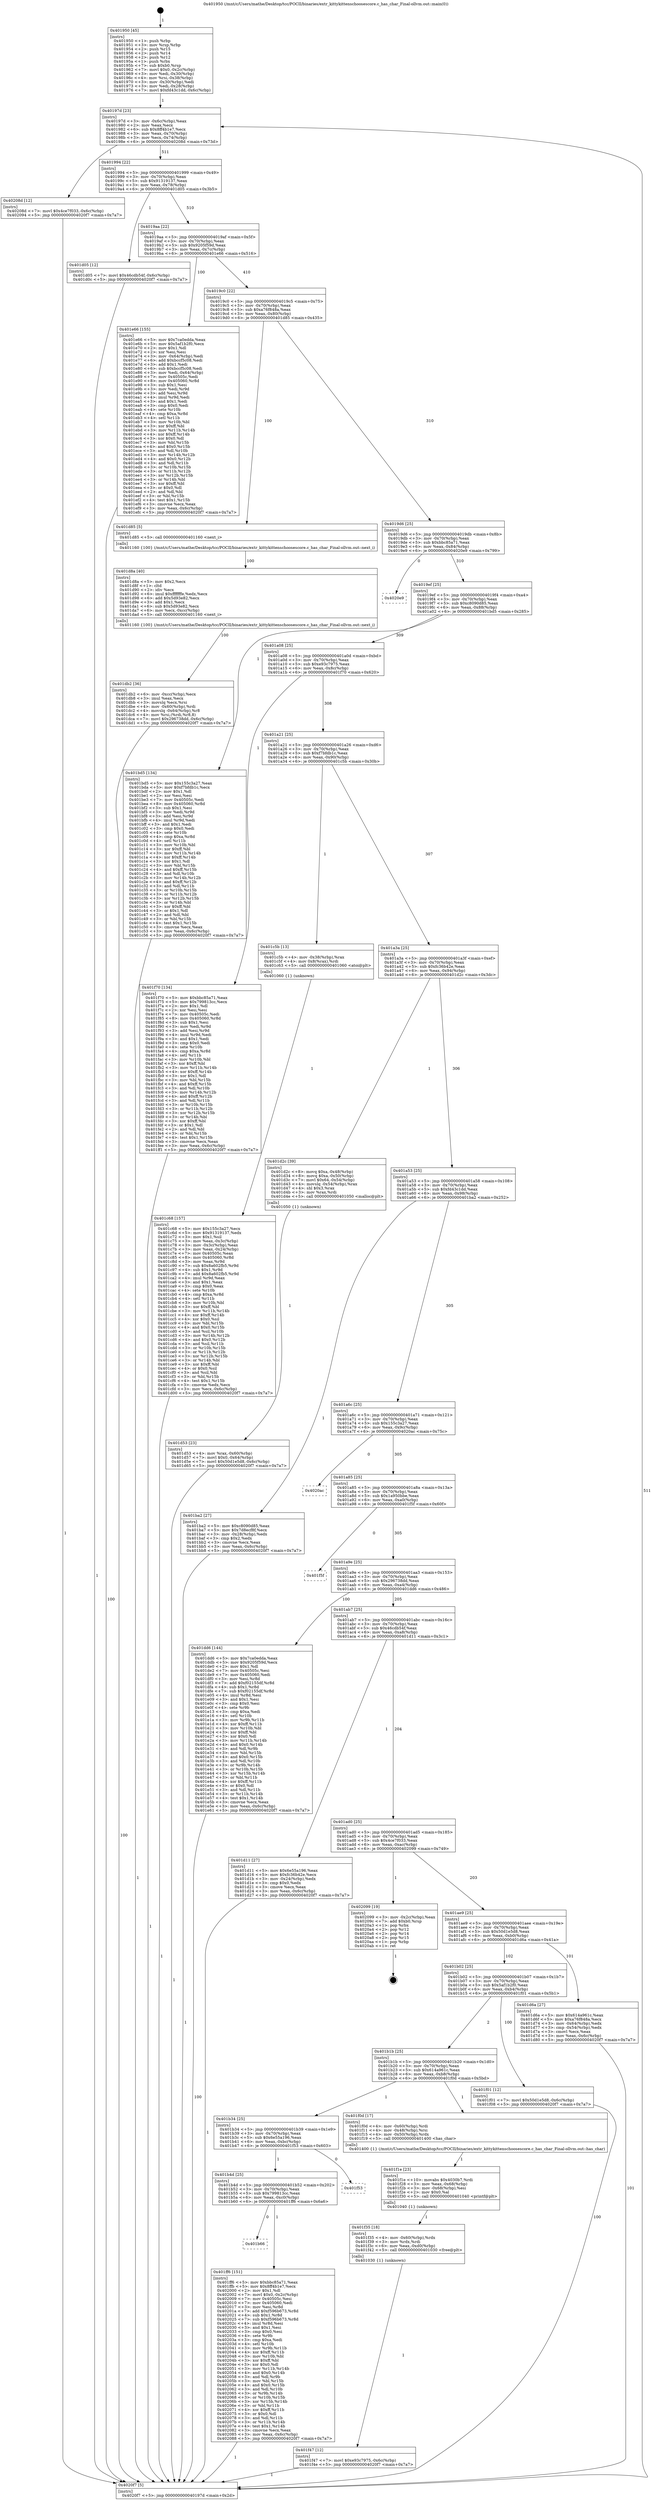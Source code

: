 digraph "0x401950" {
  label = "0x401950 (/mnt/c/Users/mathe/Desktop/tcc/POCII/binaries/extr_kittykittenschoosescore.c_has_char_Final-ollvm.out::main(0))"
  labelloc = "t"
  node[shape=record]

  Entry [label="",width=0.3,height=0.3,shape=circle,fillcolor=black,style=filled]
  "0x40197d" [label="{
     0x40197d [23]\l
     | [instrs]\l
     &nbsp;&nbsp;0x40197d \<+3\>: mov -0x6c(%rbp),%eax\l
     &nbsp;&nbsp;0x401980 \<+2\>: mov %eax,%ecx\l
     &nbsp;&nbsp;0x401982 \<+6\>: sub $0x8ff4b1e7,%ecx\l
     &nbsp;&nbsp;0x401988 \<+3\>: mov %eax,-0x70(%rbp)\l
     &nbsp;&nbsp;0x40198b \<+3\>: mov %ecx,-0x74(%rbp)\l
     &nbsp;&nbsp;0x40198e \<+6\>: je 000000000040208d \<main+0x73d\>\l
  }"]
  "0x40208d" [label="{
     0x40208d [12]\l
     | [instrs]\l
     &nbsp;&nbsp;0x40208d \<+7\>: movl $0x4ce7f033,-0x6c(%rbp)\l
     &nbsp;&nbsp;0x402094 \<+5\>: jmp 00000000004020f7 \<main+0x7a7\>\l
  }"]
  "0x401994" [label="{
     0x401994 [22]\l
     | [instrs]\l
     &nbsp;&nbsp;0x401994 \<+5\>: jmp 0000000000401999 \<main+0x49\>\l
     &nbsp;&nbsp;0x401999 \<+3\>: mov -0x70(%rbp),%eax\l
     &nbsp;&nbsp;0x40199c \<+5\>: sub $0x91319137,%eax\l
     &nbsp;&nbsp;0x4019a1 \<+3\>: mov %eax,-0x78(%rbp)\l
     &nbsp;&nbsp;0x4019a4 \<+6\>: je 0000000000401d05 \<main+0x3b5\>\l
  }"]
  Exit [label="",width=0.3,height=0.3,shape=circle,fillcolor=black,style=filled,peripheries=2]
  "0x401d05" [label="{
     0x401d05 [12]\l
     | [instrs]\l
     &nbsp;&nbsp;0x401d05 \<+7\>: movl $0x46cdb54f,-0x6c(%rbp)\l
     &nbsp;&nbsp;0x401d0c \<+5\>: jmp 00000000004020f7 \<main+0x7a7\>\l
  }"]
  "0x4019aa" [label="{
     0x4019aa [22]\l
     | [instrs]\l
     &nbsp;&nbsp;0x4019aa \<+5\>: jmp 00000000004019af \<main+0x5f\>\l
     &nbsp;&nbsp;0x4019af \<+3\>: mov -0x70(%rbp),%eax\l
     &nbsp;&nbsp;0x4019b2 \<+5\>: sub $0x9205f59d,%eax\l
     &nbsp;&nbsp;0x4019b7 \<+3\>: mov %eax,-0x7c(%rbp)\l
     &nbsp;&nbsp;0x4019ba \<+6\>: je 0000000000401e66 \<main+0x516\>\l
  }"]
  "0x401b66" [label="{
     0x401b66\l
  }", style=dashed]
  "0x401e66" [label="{
     0x401e66 [155]\l
     | [instrs]\l
     &nbsp;&nbsp;0x401e66 \<+5\>: mov $0x7ca0edda,%eax\l
     &nbsp;&nbsp;0x401e6b \<+5\>: mov $0x5af1b2f0,%ecx\l
     &nbsp;&nbsp;0x401e70 \<+2\>: mov $0x1,%dl\l
     &nbsp;&nbsp;0x401e72 \<+2\>: xor %esi,%esi\l
     &nbsp;&nbsp;0x401e74 \<+3\>: mov -0x64(%rbp),%edi\l
     &nbsp;&nbsp;0x401e77 \<+6\>: add $0xbccf5c08,%edi\l
     &nbsp;&nbsp;0x401e7d \<+3\>: add $0x1,%edi\l
     &nbsp;&nbsp;0x401e80 \<+6\>: sub $0xbccf5c08,%edi\l
     &nbsp;&nbsp;0x401e86 \<+3\>: mov %edi,-0x64(%rbp)\l
     &nbsp;&nbsp;0x401e89 \<+7\>: mov 0x40505c,%edi\l
     &nbsp;&nbsp;0x401e90 \<+8\>: mov 0x405060,%r8d\l
     &nbsp;&nbsp;0x401e98 \<+3\>: sub $0x1,%esi\l
     &nbsp;&nbsp;0x401e9b \<+3\>: mov %edi,%r9d\l
     &nbsp;&nbsp;0x401e9e \<+3\>: add %esi,%r9d\l
     &nbsp;&nbsp;0x401ea1 \<+4\>: imul %r9d,%edi\l
     &nbsp;&nbsp;0x401ea5 \<+3\>: and $0x1,%edi\l
     &nbsp;&nbsp;0x401ea8 \<+3\>: cmp $0x0,%edi\l
     &nbsp;&nbsp;0x401eab \<+4\>: sete %r10b\l
     &nbsp;&nbsp;0x401eaf \<+4\>: cmp $0xa,%r8d\l
     &nbsp;&nbsp;0x401eb3 \<+4\>: setl %r11b\l
     &nbsp;&nbsp;0x401eb7 \<+3\>: mov %r10b,%bl\l
     &nbsp;&nbsp;0x401eba \<+3\>: xor $0xff,%bl\l
     &nbsp;&nbsp;0x401ebd \<+3\>: mov %r11b,%r14b\l
     &nbsp;&nbsp;0x401ec0 \<+4\>: xor $0xff,%r14b\l
     &nbsp;&nbsp;0x401ec4 \<+3\>: xor $0x0,%dl\l
     &nbsp;&nbsp;0x401ec7 \<+3\>: mov %bl,%r15b\l
     &nbsp;&nbsp;0x401eca \<+4\>: and $0x0,%r15b\l
     &nbsp;&nbsp;0x401ece \<+3\>: and %dl,%r10b\l
     &nbsp;&nbsp;0x401ed1 \<+3\>: mov %r14b,%r12b\l
     &nbsp;&nbsp;0x401ed4 \<+4\>: and $0x0,%r12b\l
     &nbsp;&nbsp;0x401ed8 \<+3\>: and %dl,%r11b\l
     &nbsp;&nbsp;0x401edb \<+3\>: or %r10b,%r15b\l
     &nbsp;&nbsp;0x401ede \<+3\>: or %r11b,%r12b\l
     &nbsp;&nbsp;0x401ee1 \<+3\>: xor %r12b,%r15b\l
     &nbsp;&nbsp;0x401ee4 \<+3\>: or %r14b,%bl\l
     &nbsp;&nbsp;0x401ee7 \<+3\>: xor $0xff,%bl\l
     &nbsp;&nbsp;0x401eea \<+3\>: or $0x0,%dl\l
     &nbsp;&nbsp;0x401eed \<+2\>: and %dl,%bl\l
     &nbsp;&nbsp;0x401eef \<+3\>: or %bl,%r15b\l
     &nbsp;&nbsp;0x401ef2 \<+4\>: test $0x1,%r15b\l
     &nbsp;&nbsp;0x401ef6 \<+3\>: cmovne %ecx,%eax\l
     &nbsp;&nbsp;0x401ef9 \<+3\>: mov %eax,-0x6c(%rbp)\l
     &nbsp;&nbsp;0x401efc \<+5\>: jmp 00000000004020f7 \<main+0x7a7\>\l
  }"]
  "0x4019c0" [label="{
     0x4019c0 [22]\l
     | [instrs]\l
     &nbsp;&nbsp;0x4019c0 \<+5\>: jmp 00000000004019c5 \<main+0x75\>\l
     &nbsp;&nbsp;0x4019c5 \<+3\>: mov -0x70(%rbp),%eax\l
     &nbsp;&nbsp;0x4019c8 \<+5\>: sub $0xa76f848a,%eax\l
     &nbsp;&nbsp;0x4019cd \<+3\>: mov %eax,-0x80(%rbp)\l
     &nbsp;&nbsp;0x4019d0 \<+6\>: je 0000000000401d85 \<main+0x435\>\l
  }"]
  "0x401ff6" [label="{
     0x401ff6 [151]\l
     | [instrs]\l
     &nbsp;&nbsp;0x401ff6 \<+5\>: mov $0xbbc85a71,%eax\l
     &nbsp;&nbsp;0x401ffb \<+5\>: mov $0x8ff4b1e7,%ecx\l
     &nbsp;&nbsp;0x402000 \<+2\>: mov $0x1,%dl\l
     &nbsp;&nbsp;0x402002 \<+7\>: movl $0x0,-0x2c(%rbp)\l
     &nbsp;&nbsp;0x402009 \<+7\>: mov 0x40505c,%esi\l
     &nbsp;&nbsp;0x402010 \<+7\>: mov 0x405060,%edi\l
     &nbsp;&nbsp;0x402017 \<+3\>: mov %esi,%r8d\l
     &nbsp;&nbsp;0x40201a \<+7\>: add $0xf596b673,%r8d\l
     &nbsp;&nbsp;0x402021 \<+4\>: sub $0x1,%r8d\l
     &nbsp;&nbsp;0x402025 \<+7\>: sub $0xf596b673,%r8d\l
     &nbsp;&nbsp;0x40202c \<+4\>: imul %r8d,%esi\l
     &nbsp;&nbsp;0x402030 \<+3\>: and $0x1,%esi\l
     &nbsp;&nbsp;0x402033 \<+3\>: cmp $0x0,%esi\l
     &nbsp;&nbsp;0x402036 \<+4\>: sete %r9b\l
     &nbsp;&nbsp;0x40203a \<+3\>: cmp $0xa,%edi\l
     &nbsp;&nbsp;0x40203d \<+4\>: setl %r10b\l
     &nbsp;&nbsp;0x402041 \<+3\>: mov %r9b,%r11b\l
     &nbsp;&nbsp;0x402044 \<+4\>: xor $0xff,%r11b\l
     &nbsp;&nbsp;0x402048 \<+3\>: mov %r10b,%bl\l
     &nbsp;&nbsp;0x40204b \<+3\>: xor $0xff,%bl\l
     &nbsp;&nbsp;0x40204e \<+3\>: xor $0x0,%dl\l
     &nbsp;&nbsp;0x402051 \<+3\>: mov %r11b,%r14b\l
     &nbsp;&nbsp;0x402054 \<+4\>: and $0x0,%r14b\l
     &nbsp;&nbsp;0x402058 \<+3\>: and %dl,%r9b\l
     &nbsp;&nbsp;0x40205b \<+3\>: mov %bl,%r15b\l
     &nbsp;&nbsp;0x40205e \<+4\>: and $0x0,%r15b\l
     &nbsp;&nbsp;0x402062 \<+3\>: and %dl,%r10b\l
     &nbsp;&nbsp;0x402065 \<+3\>: or %r9b,%r14b\l
     &nbsp;&nbsp;0x402068 \<+3\>: or %r10b,%r15b\l
     &nbsp;&nbsp;0x40206b \<+3\>: xor %r15b,%r14b\l
     &nbsp;&nbsp;0x40206e \<+3\>: or %bl,%r11b\l
     &nbsp;&nbsp;0x402071 \<+4\>: xor $0xff,%r11b\l
     &nbsp;&nbsp;0x402075 \<+3\>: or $0x0,%dl\l
     &nbsp;&nbsp;0x402078 \<+3\>: and %dl,%r11b\l
     &nbsp;&nbsp;0x40207b \<+3\>: or %r11b,%r14b\l
     &nbsp;&nbsp;0x40207e \<+4\>: test $0x1,%r14b\l
     &nbsp;&nbsp;0x402082 \<+3\>: cmovne %ecx,%eax\l
     &nbsp;&nbsp;0x402085 \<+3\>: mov %eax,-0x6c(%rbp)\l
     &nbsp;&nbsp;0x402088 \<+5\>: jmp 00000000004020f7 \<main+0x7a7\>\l
  }"]
  "0x401d85" [label="{
     0x401d85 [5]\l
     | [instrs]\l
     &nbsp;&nbsp;0x401d85 \<+5\>: call 0000000000401160 \<next_i\>\l
     | [calls]\l
     &nbsp;&nbsp;0x401160 \{100\} (/mnt/c/Users/mathe/Desktop/tcc/POCII/binaries/extr_kittykittenschoosescore.c_has_char_Final-ollvm.out::next_i)\l
  }"]
  "0x4019d6" [label="{
     0x4019d6 [25]\l
     | [instrs]\l
     &nbsp;&nbsp;0x4019d6 \<+5\>: jmp 00000000004019db \<main+0x8b\>\l
     &nbsp;&nbsp;0x4019db \<+3\>: mov -0x70(%rbp),%eax\l
     &nbsp;&nbsp;0x4019de \<+5\>: sub $0xbbc85a71,%eax\l
     &nbsp;&nbsp;0x4019e3 \<+6\>: mov %eax,-0x84(%rbp)\l
     &nbsp;&nbsp;0x4019e9 \<+6\>: je 00000000004020e9 \<main+0x799\>\l
  }"]
  "0x401b4d" [label="{
     0x401b4d [25]\l
     | [instrs]\l
     &nbsp;&nbsp;0x401b4d \<+5\>: jmp 0000000000401b52 \<main+0x202\>\l
     &nbsp;&nbsp;0x401b52 \<+3\>: mov -0x70(%rbp),%eax\l
     &nbsp;&nbsp;0x401b55 \<+5\>: sub $0x799813cc,%eax\l
     &nbsp;&nbsp;0x401b5a \<+6\>: mov %eax,-0xc0(%rbp)\l
     &nbsp;&nbsp;0x401b60 \<+6\>: je 0000000000401ff6 \<main+0x6a6\>\l
  }"]
  "0x4020e9" [label="{
     0x4020e9\l
  }", style=dashed]
  "0x4019ef" [label="{
     0x4019ef [25]\l
     | [instrs]\l
     &nbsp;&nbsp;0x4019ef \<+5\>: jmp 00000000004019f4 \<main+0xa4\>\l
     &nbsp;&nbsp;0x4019f4 \<+3\>: mov -0x70(%rbp),%eax\l
     &nbsp;&nbsp;0x4019f7 \<+5\>: sub $0xc8090d85,%eax\l
     &nbsp;&nbsp;0x4019fc \<+6\>: mov %eax,-0x88(%rbp)\l
     &nbsp;&nbsp;0x401a02 \<+6\>: je 0000000000401bd5 \<main+0x285\>\l
  }"]
  "0x401f53" [label="{
     0x401f53\l
  }", style=dashed]
  "0x401bd5" [label="{
     0x401bd5 [134]\l
     | [instrs]\l
     &nbsp;&nbsp;0x401bd5 \<+5\>: mov $0x155c3a27,%eax\l
     &nbsp;&nbsp;0x401bda \<+5\>: mov $0xf7bfdb1c,%ecx\l
     &nbsp;&nbsp;0x401bdf \<+2\>: mov $0x1,%dl\l
     &nbsp;&nbsp;0x401be1 \<+2\>: xor %esi,%esi\l
     &nbsp;&nbsp;0x401be3 \<+7\>: mov 0x40505c,%edi\l
     &nbsp;&nbsp;0x401bea \<+8\>: mov 0x405060,%r8d\l
     &nbsp;&nbsp;0x401bf2 \<+3\>: sub $0x1,%esi\l
     &nbsp;&nbsp;0x401bf5 \<+3\>: mov %edi,%r9d\l
     &nbsp;&nbsp;0x401bf8 \<+3\>: add %esi,%r9d\l
     &nbsp;&nbsp;0x401bfb \<+4\>: imul %r9d,%edi\l
     &nbsp;&nbsp;0x401bff \<+3\>: and $0x1,%edi\l
     &nbsp;&nbsp;0x401c02 \<+3\>: cmp $0x0,%edi\l
     &nbsp;&nbsp;0x401c05 \<+4\>: sete %r10b\l
     &nbsp;&nbsp;0x401c09 \<+4\>: cmp $0xa,%r8d\l
     &nbsp;&nbsp;0x401c0d \<+4\>: setl %r11b\l
     &nbsp;&nbsp;0x401c11 \<+3\>: mov %r10b,%bl\l
     &nbsp;&nbsp;0x401c14 \<+3\>: xor $0xff,%bl\l
     &nbsp;&nbsp;0x401c17 \<+3\>: mov %r11b,%r14b\l
     &nbsp;&nbsp;0x401c1a \<+4\>: xor $0xff,%r14b\l
     &nbsp;&nbsp;0x401c1e \<+3\>: xor $0x1,%dl\l
     &nbsp;&nbsp;0x401c21 \<+3\>: mov %bl,%r15b\l
     &nbsp;&nbsp;0x401c24 \<+4\>: and $0xff,%r15b\l
     &nbsp;&nbsp;0x401c28 \<+3\>: and %dl,%r10b\l
     &nbsp;&nbsp;0x401c2b \<+3\>: mov %r14b,%r12b\l
     &nbsp;&nbsp;0x401c2e \<+4\>: and $0xff,%r12b\l
     &nbsp;&nbsp;0x401c32 \<+3\>: and %dl,%r11b\l
     &nbsp;&nbsp;0x401c35 \<+3\>: or %r10b,%r15b\l
     &nbsp;&nbsp;0x401c38 \<+3\>: or %r11b,%r12b\l
     &nbsp;&nbsp;0x401c3b \<+3\>: xor %r12b,%r15b\l
     &nbsp;&nbsp;0x401c3e \<+3\>: or %r14b,%bl\l
     &nbsp;&nbsp;0x401c41 \<+3\>: xor $0xff,%bl\l
     &nbsp;&nbsp;0x401c44 \<+3\>: or $0x1,%dl\l
     &nbsp;&nbsp;0x401c47 \<+2\>: and %dl,%bl\l
     &nbsp;&nbsp;0x401c49 \<+3\>: or %bl,%r15b\l
     &nbsp;&nbsp;0x401c4c \<+4\>: test $0x1,%r15b\l
     &nbsp;&nbsp;0x401c50 \<+3\>: cmovne %ecx,%eax\l
     &nbsp;&nbsp;0x401c53 \<+3\>: mov %eax,-0x6c(%rbp)\l
     &nbsp;&nbsp;0x401c56 \<+5\>: jmp 00000000004020f7 \<main+0x7a7\>\l
  }"]
  "0x401a08" [label="{
     0x401a08 [25]\l
     | [instrs]\l
     &nbsp;&nbsp;0x401a08 \<+5\>: jmp 0000000000401a0d \<main+0xbd\>\l
     &nbsp;&nbsp;0x401a0d \<+3\>: mov -0x70(%rbp),%eax\l
     &nbsp;&nbsp;0x401a10 \<+5\>: sub $0xe93c7975,%eax\l
     &nbsp;&nbsp;0x401a15 \<+6\>: mov %eax,-0x8c(%rbp)\l
     &nbsp;&nbsp;0x401a1b \<+6\>: je 0000000000401f70 \<main+0x620\>\l
  }"]
  "0x401f47" [label="{
     0x401f47 [12]\l
     | [instrs]\l
     &nbsp;&nbsp;0x401f47 \<+7\>: movl $0xe93c7975,-0x6c(%rbp)\l
     &nbsp;&nbsp;0x401f4e \<+5\>: jmp 00000000004020f7 \<main+0x7a7\>\l
  }"]
  "0x401f70" [label="{
     0x401f70 [134]\l
     | [instrs]\l
     &nbsp;&nbsp;0x401f70 \<+5\>: mov $0xbbc85a71,%eax\l
     &nbsp;&nbsp;0x401f75 \<+5\>: mov $0x799813cc,%ecx\l
     &nbsp;&nbsp;0x401f7a \<+2\>: mov $0x1,%dl\l
     &nbsp;&nbsp;0x401f7c \<+2\>: xor %esi,%esi\l
     &nbsp;&nbsp;0x401f7e \<+7\>: mov 0x40505c,%edi\l
     &nbsp;&nbsp;0x401f85 \<+8\>: mov 0x405060,%r8d\l
     &nbsp;&nbsp;0x401f8d \<+3\>: sub $0x1,%esi\l
     &nbsp;&nbsp;0x401f90 \<+3\>: mov %edi,%r9d\l
     &nbsp;&nbsp;0x401f93 \<+3\>: add %esi,%r9d\l
     &nbsp;&nbsp;0x401f96 \<+4\>: imul %r9d,%edi\l
     &nbsp;&nbsp;0x401f9a \<+3\>: and $0x1,%edi\l
     &nbsp;&nbsp;0x401f9d \<+3\>: cmp $0x0,%edi\l
     &nbsp;&nbsp;0x401fa0 \<+4\>: sete %r10b\l
     &nbsp;&nbsp;0x401fa4 \<+4\>: cmp $0xa,%r8d\l
     &nbsp;&nbsp;0x401fa8 \<+4\>: setl %r11b\l
     &nbsp;&nbsp;0x401fac \<+3\>: mov %r10b,%bl\l
     &nbsp;&nbsp;0x401faf \<+3\>: xor $0xff,%bl\l
     &nbsp;&nbsp;0x401fb2 \<+3\>: mov %r11b,%r14b\l
     &nbsp;&nbsp;0x401fb5 \<+4\>: xor $0xff,%r14b\l
     &nbsp;&nbsp;0x401fb9 \<+3\>: xor $0x1,%dl\l
     &nbsp;&nbsp;0x401fbc \<+3\>: mov %bl,%r15b\l
     &nbsp;&nbsp;0x401fbf \<+4\>: and $0xff,%r15b\l
     &nbsp;&nbsp;0x401fc3 \<+3\>: and %dl,%r10b\l
     &nbsp;&nbsp;0x401fc6 \<+3\>: mov %r14b,%r12b\l
     &nbsp;&nbsp;0x401fc9 \<+4\>: and $0xff,%r12b\l
     &nbsp;&nbsp;0x401fcd \<+3\>: and %dl,%r11b\l
     &nbsp;&nbsp;0x401fd0 \<+3\>: or %r10b,%r15b\l
     &nbsp;&nbsp;0x401fd3 \<+3\>: or %r11b,%r12b\l
     &nbsp;&nbsp;0x401fd6 \<+3\>: xor %r12b,%r15b\l
     &nbsp;&nbsp;0x401fd9 \<+3\>: or %r14b,%bl\l
     &nbsp;&nbsp;0x401fdc \<+3\>: xor $0xff,%bl\l
     &nbsp;&nbsp;0x401fdf \<+3\>: or $0x1,%dl\l
     &nbsp;&nbsp;0x401fe2 \<+2\>: and %dl,%bl\l
     &nbsp;&nbsp;0x401fe4 \<+3\>: or %bl,%r15b\l
     &nbsp;&nbsp;0x401fe7 \<+4\>: test $0x1,%r15b\l
     &nbsp;&nbsp;0x401feb \<+3\>: cmovne %ecx,%eax\l
     &nbsp;&nbsp;0x401fee \<+3\>: mov %eax,-0x6c(%rbp)\l
     &nbsp;&nbsp;0x401ff1 \<+5\>: jmp 00000000004020f7 \<main+0x7a7\>\l
  }"]
  "0x401a21" [label="{
     0x401a21 [25]\l
     | [instrs]\l
     &nbsp;&nbsp;0x401a21 \<+5\>: jmp 0000000000401a26 \<main+0xd6\>\l
     &nbsp;&nbsp;0x401a26 \<+3\>: mov -0x70(%rbp),%eax\l
     &nbsp;&nbsp;0x401a29 \<+5\>: sub $0xf7bfdb1c,%eax\l
     &nbsp;&nbsp;0x401a2e \<+6\>: mov %eax,-0x90(%rbp)\l
     &nbsp;&nbsp;0x401a34 \<+6\>: je 0000000000401c5b \<main+0x30b\>\l
  }"]
  "0x401f35" [label="{
     0x401f35 [18]\l
     | [instrs]\l
     &nbsp;&nbsp;0x401f35 \<+4\>: mov -0x60(%rbp),%rdx\l
     &nbsp;&nbsp;0x401f39 \<+3\>: mov %rdx,%rdi\l
     &nbsp;&nbsp;0x401f3c \<+6\>: mov %eax,-0xd0(%rbp)\l
     &nbsp;&nbsp;0x401f42 \<+5\>: call 0000000000401030 \<free@plt\>\l
     | [calls]\l
     &nbsp;&nbsp;0x401030 \{1\} (unknown)\l
  }"]
  "0x401c5b" [label="{
     0x401c5b [13]\l
     | [instrs]\l
     &nbsp;&nbsp;0x401c5b \<+4\>: mov -0x38(%rbp),%rax\l
     &nbsp;&nbsp;0x401c5f \<+4\>: mov 0x8(%rax),%rdi\l
     &nbsp;&nbsp;0x401c63 \<+5\>: call 0000000000401060 \<atoi@plt\>\l
     | [calls]\l
     &nbsp;&nbsp;0x401060 \{1\} (unknown)\l
  }"]
  "0x401a3a" [label="{
     0x401a3a [25]\l
     | [instrs]\l
     &nbsp;&nbsp;0x401a3a \<+5\>: jmp 0000000000401a3f \<main+0xef\>\l
     &nbsp;&nbsp;0x401a3f \<+3\>: mov -0x70(%rbp),%eax\l
     &nbsp;&nbsp;0x401a42 \<+5\>: sub $0xfc36b42e,%eax\l
     &nbsp;&nbsp;0x401a47 \<+6\>: mov %eax,-0x94(%rbp)\l
     &nbsp;&nbsp;0x401a4d \<+6\>: je 0000000000401d2c \<main+0x3dc\>\l
  }"]
  "0x401f1e" [label="{
     0x401f1e [23]\l
     | [instrs]\l
     &nbsp;&nbsp;0x401f1e \<+10\>: movabs $0x4030b7,%rdi\l
     &nbsp;&nbsp;0x401f28 \<+3\>: mov %eax,-0x68(%rbp)\l
     &nbsp;&nbsp;0x401f2b \<+3\>: mov -0x68(%rbp),%esi\l
     &nbsp;&nbsp;0x401f2e \<+2\>: mov $0x0,%al\l
     &nbsp;&nbsp;0x401f30 \<+5\>: call 0000000000401040 \<printf@plt\>\l
     | [calls]\l
     &nbsp;&nbsp;0x401040 \{1\} (unknown)\l
  }"]
  "0x401d2c" [label="{
     0x401d2c [39]\l
     | [instrs]\l
     &nbsp;&nbsp;0x401d2c \<+8\>: movq $0xa,-0x48(%rbp)\l
     &nbsp;&nbsp;0x401d34 \<+8\>: movq $0xa,-0x50(%rbp)\l
     &nbsp;&nbsp;0x401d3c \<+7\>: movl $0x64,-0x54(%rbp)\l
     &nbsp;&nbsp;0x401d43 \<+4\>: movslq -0x54(%rbp),%rax\l
     &nbsp;&nbsp;0x401d47 \<+4\>: shl $0x3,%rax\l
     &nbsp;&nbsp;0x401d4b \<+3\>: mov %rax,%rdi\l
     &nbsp;&nbsp;0x401d4e \<+5\>: call 0000000000401050 \<malloc@plt\>\l
     | [calls]\l
     &nbsp;&nbsp;0x401050 \{1\} (unknown)\l
  }"]
  "0x401a53" [label="{
     0x401a53 [25]\l
     | [instrs]\l
     &nbsp;&nbsp;0x401a53 \<+5\>: jmp 0000000000401a58 \<main+0x108\>\l
     &nbsp;&nbsp;0x401a58 \<+3\>: mov -0x70(%rbp),%eax\l
     &nbsp;&nbsp;0x401a5b \<+5\>: sub $0xfd43c1dd,%eax\l
     &nbsp;&nbsp;0x401a60 \<+6\>: mov %eax,-0x98(%rbp)\l
     &nbsp;&nbsp;0x401a66 \<+6\>: je 0000000000401ba2 \<main+0x252\>\l
  }"]
  "0x401b34" [label="{
     0x401b34 [25]\l
     | [instrs]\l
     &nbsp;&nbsp;0x401b34 \<+5\>: jmp 0000000000401b39 \<main+0x1e9\>\l
     &nbsp;&nbsp;0x401b39 \<+3\>: mov -0x70(%rbp),%eax\l
     &nbsp;&nbsp;0x401b3c \<+5\>: sub $0x6e55a196,%eax\l
     &nbsp;&nbsp;0x401b41 \<+6\>: mov %eax,-0xbc(%rbp)\l
     &nbsp;&nbsp;0x401b47 \<+6\>: je 0000000000401f53 \<main+0x603\>\l
  }"]
  "0x401ba2" [label="{
     0x401ba2 [27]\l
     | [instrs]\l
     &nbsp;&nbsp;0x401ba2 \<+5\>: mov $0xc8090d85,%eax\l
     &nbsp;&nbsp;0x401ba7 \<+5\>: mov $0x7d8ecf8f,%ecx\l
     &nbsp;&nbsp;0x401bac \<+3\>: mov -0x28(%rbp),%edx\l
     &nbsp;&nbsp;0x401baf \<+3\>: cmp $0x2,%edx\l
     &nbsp;&nbsp;0x401bb2 \<+3\>: cmovne %ecx,%eax\l
     &nbsp;&nbsp;0x401bb5 \<+3\>: mov %eax,-0x6c(%rbp)\l
     &nbsp;&nbsp;0x401bb8 \<+5\>: jmp 00000000004020f7 \<main+0x7a7\>\l
  }"]
  "0x401a6c" [label="{
     0x401a6c [25]\l
     | [instrs]\l
     &nbsp;&nbsp;0x401a6c \<+5\>: jmp 0000000000401a71 \<main+0x121\>\l
     &nbsp;&nbsp;0x401a71 \<+3\>: mov -0x70(%rbp),%eax\l
     &nbsp;&nbsp;0x401a74 \<+5\>: sub $0x155c3a27,%eax\l
     &nbsp;&nbsp;0x401a79 \<+6\>: mov %eax,-0x9c(%rbp)\l
     &nbsp;&nbsp;0x401a7f \<+6\>: je 00000000004020ac \<main+0x75c\>\l
  }"]
  "0x4020f7" [label="{
     0x4020f7 [5]\l
     | [instrs]\l
     &nbsp;&nbsp;0x4020f7 \<+5\>: jmp 000000000040197d \<main+0x2d\>\l
  }"]
  "0x401950" [label="{
     0x401950 [45]\l
     | [instrs]\l
     &nbsp;&nbsp;0x401950 \<+1\>: push %rbp\l
     &nbsp;&nbsp;0x401951 \<+3\>: mov %rsp,%rbp\l
     &nbsp;&nbsp;0x401954 \<+2\>: push %r15\l
     &nbsp;&nbsp;0x401956 \<+2\>: push %r14\l
     &nbsp;&nbsp;0x401958 \<+2\>: push %r12\l
     &nbsp;&nbsp;0x40195a \<+1\>: push %rbx\l
     &nbsp;&nbsp;0x40195b \<+7\>: sub $0xb0,%rsp\l
     &nbsp;&nbsp;0x401962 \<+7\>: movl $0x0,-0x2c(%rbp)\l
     &nbsp;&nbsp;0x401969 \<+3\>: mov %edi,-0x30(%rbp)\l
     &nbsp;&nbsp;0x40196c \<+4\>: mov %rsi,-0x38(%rbp)\l
     &nbsp;&nbsp;0x401970 \<+3\>: mov -0x30(%rbp),%edi\l
     &nbsp;&nbsp;0x401973 \<+3\>: mov %edi,-0x28(%rbp)\l
     &nbsp;&nbsp;0x401976 \<+7\>: movl $0xfd43c1dd,-0x6c(%rbp)\l
  }"]
  "0x401c68" [label="{
     0x401c68 [157]\l
     | [instrs]\l
     &nbsp;&nbsp;0x401c68 \<+5\>: mov $0x155c3a27,%ecx\l
     &nbsp;&nbsp;0x401c6d \<+5\>: mov $0x91319137,%edx\l
     &nbsp;&nbsp;0x401c72 \<+3\>: mov $0x1,%sil\l
     &nbsp;&nbsp;0x401c75 \<+3\>: mov %eax,-0x3c(%rbp)\l
     &nbsp;&nbsp;0x401c78 \<+3\>: mov -0x3c(%rbp),%eax\l
     &nbsp;&nbsp;0x401c7b \<+3\>: mov %eax,-0x24(%rbp)\l
     &nbsp;&nbsp;0x401c7e \<+7\>: mov 0x40505c,%eax\l
     &nbsp;&nbsp;0x401c85 \<+8\>: mov 0x405060,%r8d\l
     &nbsp;&nbsp;0x401c8d \<+3\>: mov %eax,%r9d\l
     &nbsp;&nbsp;0x401c90 \<+7\>: sub $0x8a602fb5,%r9d\l
     &nbsp;&nbsp;0x401c97 \<+4\>: sub $0x1,%r9d\l
     &nbsp;&nbsp;0x401c9b \<+7\>: add $0x8a602fb5,%r9d\l
     &nbsp;&nbsp;0x401ca2 \<+4\>: imul %r9d,%eax\l
     &nbsp;&nbsp;0x401ca6 \<+3\>: and $0x1,%eax\l
     &nbsp;&nbsp;0x401ca9 \<+3\>: cmp $0x0,%eax\l
     &nbsp;&nbsp;0x401cac \<+4\>: sete %r10b\l
     &nbsp;&nbsp;0x401cb0 \<+4\>: cmp $0xa,%r8d\l
     &nbsp;&nbsp;0x401cb4 \<+4\>: setl %r11b\l
     &nbsp;&nbsp;0x401cb8 \<+3\>: mov %r10b,%bl\l
     &nbsp;&nbsp;0x401cbb \<+3\>: xor $0xff,%bl\l
     &nbsp;&nbsp;0x401cbe \<+3\>: mov %r11b,%r14b\l
     &nbsp;&nbsp;0x401cc1 \<+4\>: xor $0xff,%r14b\l
     &nbsp;&nbsp;0x401cc5 \<+4\>: xor $0x0,%sil\l
     &nbsp;&nbsp;0x401cc9 \<+3\>: mov %bl,%r15b\l
     &nbsp;&nbsp;0x401ccc \<+4\>: and $0x0,%r15b\l
     &nbsp;&nbsp;0x401cd0 \<+3\>: and %sil,%r10b\l
     &nbsp;&nbsp;0x401cd3 \<+3\>: mov %r14b,%r12b\l
     &nbsp;&nbsp;0x401cd6 \<+4\>: and $0x0,%r12b\l
     &nbsp;&nbsp;0x401cda \<+3\>: and %sil,%r11b\l
     &nbsp;&nbsp;0x401cdd \<+3\>: or %r10b,%r15b\l
     &nbsp;&nbsp;0x401ce0 \<+3\>: or %r11b,%r12b\l
     &nbsp;&nbsp;0x401ce3 \<+3\>: xor %r12b,%r15b\l
     &nbsp;&nbsp;0x401ce6 \<+3\>: or %r14b,%bl\l
     &nbsp;&nbsp;0x401ce9 \<+3\>: xor $0xff,%bl\l
     &nbsp;&nbsp;0x401cec \<+4\>: or $0x0,%sil\l
     &nbsp;&nbsp;0x401cf0 \<+3\>: and %sil,%bl\l
     &nbsp;&nbsp;0x401cf3 \<+3\>: or %bl,%r15b\l
     &nbsp;&nbsp;0x401cf6 \<+4\>: test $0x1,%r15b\l
     &nbsp;&nbsp;0x401cfa \<+3\>: cmovne %edx,%ecx\l
     &nbsp;&nbsp;0x401cfd \<+3\>: mov %ecx,-0x6c(%rbp)\l
     &nbsp;&nbsp;0x401d00 \<+5\>: jmp 00000000004020f7 \<main+0x7a7\>\l
  }"]
  "0x401f0d" [label="{
     0x401f0d [17]\l
     | [instrs]\l
     &nbsp;&nbsp;0x401f0d \<+4\>: mov -0x60(%rbp),%rdi\l
     &nbsp;&nbsp;0x401f11 \<+4\>: mov -0x48(%rbp),%rsi\l
     &nbsp;&nbsp;0x401f15 \<+4\>: mov -0x50(%rbp),%rdx\l
     &nbsp;&nbsp;0x401f19 \<+5\>: call 0000000000401400 \<has_char\>\l
     | [calls]\l
     &nbsp;&nbsp;0x401400 \{1\} (/mnt/c/Users/mathe/Desktop/tcc/POCII/binaries/extr_kittykittenschoosescore.c_has_char_Final-ollvm.out::has_char)\l
  }"]
  "0x4020ac" [label="{
     0x4020ac\l
  }", style=dashed]
  "0x401a85" [label="{
     0x401a85 [25]\l
     | [instrs]\l
     &nbsp;&nbsp;0x401a85 \<+5\>: jmp 0000000000401a8a \<main+0x13a\>\l
     &nbsp;&nbsp;0x401a8a \<+3\>: mov -0x70(%rbp),%eax\l
     &nbsp;&nbsp;0x401a8d \<+5\>: sub $0x1a950bbe,%eax\l
     &nbsp;&nbsp;0x401a92 \<+6\>: mov %eax,-0xa0(%rbp)\l
     &nbsp;&nbsp;0x401a98 \<+6\>: je 0000000000401f5f \<main+0x60f\>\l
  }"]
  "0x401b1b" [label="{
     0x401b1b [25]\l
     | [instrs]\l
     &nbsp;&nbsp;0x401b1b \<+5\>: jmp 0000000000401b20 \<main+0x1d0\>\l
     &nbsp;&nbsp;0x401b20 \<+3\>: mov -0x70(%rbp),%eax\l
     &nbsp;&nbsp;0x401b23 \<+5\>: sub $0x614a961c,%eax\l
     &nbsp;&nbsp;0x401b28 \<+6\>: mov %eax,-0xb8(%rbp)\l
     &nbsp;&nbsp;0x401b2e \<+6\>: je 0000000000401f0d \<main+0x5bd\>\l
  }"]
  "0x401f5f" [label="{
     0x401f5f\l
  }", style=dashed]
  "0x401a9e" [label="{
     0x401a9e [25]\l
     | [instrs]\l
     &nbsp;&nbsp;0x401a9e \<+5\>: jmp 0000000000401aa3 \<main+0x153\>\l
     &nbsp;&nbsp;0x401aa3 \<+3\>: mov -0x70(%rbp),%eax\l
     &nbsp;&nbsp;0x401aa6 \<+5\>: sub $0x296738dd,%eax\l
     &nbsp;&nbsp;0x401aab \<+6\>: mov %eax,-0xa4(%rbp)\l
     &nbsp;&nbsp;0x401ab1 \<+6\>: je 0000000000401dd6 \<main+0x486\>\l
  }"]
  "0x401f01" [label="{
     0x401f01 [12]\l
     | [instrs]\l
     &nbsp;&nbsp;0x401f01 \<+7\>: movl $0x50d1e5d8,-0x6c(%rbp)\l
     &nbsp;&nbsp;0x401f08 \<+5\>: jmp 00000000004020f7 \<main+0x7a7\>\l
  }"]
  "0x401dd6" [label="{
     0x401dd6 [144]\l
     | [instrs]\l
     &nbsp;&nbsp;0x401dd6 \<+5\>: mov $0x7ca0edda,%eax\l
     &nbsp;&nbsp;0x401ddb \<+5\>: mov $0x9205f59d,%ecx\l
     &nbsp;&nbsp;0x401de0 \<+2\>: mov $0x1,%dl\l
     &nbsp;&nbsp;0x401de2 \<+7\>: mov 0x40505c,%esi\l
     &nbsp;&nbsp;0x401de9 \<+7\>: mov 0x405060,%edi\l
     &nbsp;&nbsp;0x401df0 \<+3\>: mov %esi,%r8d\l
     &nbsp;&nbsp;0x401df3 \<+7\>: add $0xf02155df,%r8d\l
     &nbsp;&nbsp;0x401dfa \<+4\>: sub $0x1,%r8d\l
     &nbsp;&nbsp;0x401dfe \<+7\>: sub $0xf02155df,%r8d\l
     &nbsp;&nbsp;0x401e05 \<+4\>: imul %r8d,%esi\l
     &nbsp;&nbsp;0x401e09 \<+3\>: and $0x1,%esi\l
     &nbsp;&nbsp;0x401e0c \<+3\>: cmp $0x0,%esi\l
     &nbsp;&nbsp;0x401e0f \<+4\>: sete %r9b\l
     &nbsp;&nbsp;0x401e13 \<+3\>: cmp $0xa,%edi\l
     &nbsp;&nbsp;0x401e16 \<+4\>: setl %r10b\l
     &nbsp;&nbsp;0x401e1a \<+3\>: mov %r9b,%r11b\l
     &nbsp;&nbsp;0x401e1d \<+4\>: xor $0xff,%r11b\l
     &nbsp;&nbsp;0x401e21 \<+3\>: mov %r10b,%bl\l
     &nbsp;&nbsp;0x401e24 \<+3\>: xor $0xff,%bl\l
     &nbsp;&nbsp;0x401e27 \<+3\>: xor $0x0,%dl\l
     &nbsp;&nbsp;0x401e2a \<+3\>: mov %r11b,%r14b\l
     &nbsp;&nbsp;0x401e2d \<+4\>: and $0x0,%r14b\l
     &nbsp;&nbsp;0x401e31 \<+3\>: and %dl,%r9b\l
     &nbsp;&nbsp;0x401e34 \<+3\>: mov %bl,%r15b\l
     &nbsp;&nbsp;0x401e37 \<+4\>: and $0x0,%r15b\l
     &nbsp;&nbsp;0x401e3b \<+3\>: and %dl,%r10b\l
     &nbsp;&nbsp;0x401e3e \<+3\>: or %r9b,%r14b\l
     &nbsp;&nbsp;0x401e41 \<+3\>: or %r10b,%r15b\l
     &nbsp;&nbsp;0x401e44 \<+3\>: xor %r15b,%r14b\l
     &nbsp;&nbsp;0x401e47 \<+3\>: or %bl,%r11b\l
     &nbsp;&nbsp;0x401e4a \<+4\>: xor $0xff,%r11b\l
     &nbsp;&nbsp;0x401e4e \<+3\>: or $0x0,%dl\l
     &nbsp;&nbsp;0x401e51 \<+3\>: and %dl,%r11b\l
     &nbsp;&nbsp;0x401e54 \<+3\>: or %r11b,%r14b\l
     &nbsp;&nbsp;0x401e57 \<+4\>: test $0x1,%r14b\l
     &nbsp;&nbsp;0x401e5b \<+3\>: cmovne %ecx,%eax\l
     &nbsp;&nbsp;0x401e5e \<+3\>: mov %eax,-0x6c(%rbp)\l
     &nbsp;&nbsp;0x401e61 \<+5\>: jmp 00000000004020f7 \<main+0x7a7\>\l
  }"]
  "0x401ab7" [label="{
     0x401ab7 [25]\l
     | [instrs]\l
     &nbsp;&nbsp;0x401ab7 \<+5\>: jmp 0000000000401abc \<main+0x16c\>\l
     &nbsp;&nbsp;0x401abc \<+3\>: mov -0x70(%rbp),%eax\l
     &nbsp;&nbsp;0x401abf \<+5\>: sub $0x46cdb54f,%eax\l
     &nbsp;&nbsp;0x401ac4 \<+6\>: mov %eax,-0xa8(%rbp)\l
     &nbsp;&nbsp;0x401aca \<+6\>: je 0000000000401d11 \<main+0x3c1\>\l
  }"]
  "0x401db2" [label="{
     0x401db2 [36]\l
     | [instrs]\l
     &nbsp;&nbsp;0x401db2 \<+6\>: mov -0xcc(%rbp),%ecx\l
     &nbsp;&nbsp;0x401db8 \<+3\>: imul %eax,%ecx\l
     &nbsp;&nbsp;0x401dbb \<+3\>: movslq %ecx,%rsi\l
     &nbsp;&nbsp;0x401dbe \<+4\>: mov -0x60(%rbp),%rdi\l
     &nbsp;&nbsp;0x401dc2 \<+4\>: movslq -0x64(%rbp),%r8\l
     &nbsp;&nbsp;0x401dc6 \<+4\>: mov %rsi,(%rdi,%r8,8)\l
     &nbsp;&nbsp;0x401dca \<+7\>: movl $0x296738dd,-0x6c(%rbp)\l
     &nbsp;&nbsp;0x401dd1 \<+5\>: jmp 00000000004020f7 \<main+0x7a7\>\l
  }"]
  "0x401d11" [label="{
     0x401d11 [27]\l
     | [instrs]\l
     &nbsp;&nbsp;0x401d11 \<+5\>: mov $0x6e55a196,%eax\l
     &nbsp;&nbsp;0x401d16 \<+5\>: mov $0xfc36b42e,%ecx\l
     &nbsp;&nbsp;0x401d1b \<+3\>: mov -0x24(%rbp),%edx\l
     &nbsp;&nbsp;0x401d1e \<+3\>: cmp $0x0,%edx\l
     &nbsp;&nbsp;0x401d21 \<+3\>: cmove %ecx,%eax\l
     &nbsp;&nbsp;0x401d24 \<+3\>: mov %eax,-0x6c(%rbp)\l
     &nbsp;&nbsp;0x401d27 \<+5\>: jmp 00000000004020f7 \<main+0x7a7\>\l
  }"]
  "0x401ad0" [label="{
     0x401ad0 [25]\l
     | [instrs]\l
     &nbsp;&nbsp;0x401ad0 \<+5\>: jmp 0000000000401ad5 \<main+0x185\>\l
     &nbsp;&nbsp;0x401ad5 \<+3\>: mov -0x70(%rbp),%eax\l
     &nbsp;&nbsp;0x401ad8 \<+5\>: sub $0x4ce7f033,%eax\l
     &nbsp;&nbsp;0x401add \<+6\>: mov %eax,-0xac(%rbp)\l
     &nbsp;&nbsp;0x401ae3 \<+6\>: je 0000000000402099 \<main+0x749\>\l
  }"]
  "0x401d53" [label="{
     0x401d53 [23]\l
     | [instrs]\l
     &nbsp;&nbsp;0x401d53 \<+4\>: mov %rax,-0x60(%rbp)\l
     &nbsp;&nbsp;0x401d57 \<+7\>: movl $0x0,-0x64(%rbp)\l
     &nbsp;&nbsp;0x401d5e \<+7\>: movl $0x50d1e5d8,-0x6c(%rbp)\l
     &nbsp;&nbsp;0x401d65 \<+5\>: jmp 00000000004020f7 \<main+0x7a7\>\l
  }"]
  "0x401d8a" [label="{
     0x401d8a [40]\l
     | [instrs]\l
     &nbsp;&nbsp;0x401d8a \<+5\>: mov $0x2,%ecx\l
     &nbsp;&nbsp;0x401d8f \<+1\>: cltd\l
     &nbsp;&nbsp;0x401d90 \<+2\>: idiv %ecx\l
     &nbsp;&nbsp;0x401d92 \<+6\>: imul $0xfffffffe,%edx,%ecx\l
     &nbsp;&nbsp;0x401d98 \<+6\>: add $0x5d93e82,%ecx\l
     &nbsp;&nbsp;0x401d9e \<+3\>: add $0x1,%ecx\l
     &nbsp;&nbsp;0x401da1 \<+6\>: sub $0x5d93e82,%ecx\l
     &nbsp;&nbsp;0x401da7 \<+6\>: mov %ecx,-0xcc(%rbp)\l
     &nbsp;&nbsp;0x401dad \<+5\>: call 0000000000401160 \<next_i\>\l
     | [calls]\l
     &nbsp;&nbsp;0x401160 \{100\} (/mnt/c/Users/mathe/Desktop/tcc/POCII/binaries/extr_kittykittenschoosescore.c_has_char_Final-ollvm.out::next_i)\l
  }"]
  "0x402099" [label="{
     0x402099 [19]\l
     | [instrs]\l
     &nbsp;&nbsp;0x402099 \<+3\>: mov -0x2c(%rbp),%eax\l
     &nbsp;&nbsp;0x40209c \<+7\>: add $0xb0,%rsp\l
     &nbsp;&nbsp;0x4020a3 \<+1\>: pop %rbx\l
     &nbsp;&nbsp;0x4020a4 \<+2\>: pop %r12\l
     &nbsp;&nbsp;0x4020a6 \<+2\>: pop %r14\l
     &nbsp;&nbsp;0x4020a8 \<+2\>: pop %r15\l
     &nbsp;&nbsp;0x4020aa \<+1\>: pop %rbp\l
     &nbsp;&nbsp;0x4020ab \<+1\>: ret\l
  }"]
  "0x401ae9" [label="{
     0x401ae9 [25]\l
     | [instrs]\l
     &nbsp;&nbsp;0x401ae9 \<+5\>: jmp 0000000000401aee \<main+0x19e\>\l
     &nbsp;&nbsp;0x401aee \<+3\>: mov -0x70(%rbp),%eax\l
     &nbsp;&nbsp;0x401af1 \<+5\>: sub $0x50d1e5d8,%eax\l
     &nbsp;&nbsp;0x401af6 \<+6\>: mov %eax,-0xb0(%rbp)\l
     &nbsp;&nbsp;0x401afc \<+6\>: je 0000000000401d6a \<main+0x41a\>\l
  }"]
  "0x401b02" [label="{
     0x401b02 [25]\l
     | [instrs]\l
     &nbsp;&nbsp;0x401b02 \<+5\>: jmp 0000000000401b07 \<main+0x1b7\>\l
     &nbsp;&nbsp;0x401b07 \<+3\>: mov -0x70(%rbp),%eax\l
     &nbsp;&nbsp;0x401b0a \<+5\>: sub $0x5af1b2f0,%eax\l
     &nbsp;&nbsp;0x401b0f \<+6\>: mov %eax,-0xb4(%rbp)\l
     &nbsp;&nbsp;0x401b15 \<+6\>: je 0000000000401f01 \<main+0x5b1\>\l
  }"]
  "0x401d6a" [label="{
     0x401d6a [27]\l
     | [instrs]\l
     &nbsp;&nbsp;0x401d6a \<+5\>: mov $0x614a961c,%eax\l
     &nbsp;&nbsp;0x401d6f \<+5\>: mov $0xa76f848a,%ecx\l
     &nbsp;&nbsp;0x401d74 \<+3\>: mov -0x64(%rbp),%edx\l
     &nbsp;&nbsp;0x401d77 \<+3\>: cmp -0x54(%rbp),%edx\l
     &nbsp;&nbsp;0x401d7a \<+3\>: cmovl %ecx,%eax\l
     &nbsp;&nbsp;0x401d7d \<+3\>: mov %eax,-0x6c(%rbp)\l
     &nbsp;&nbsp;0x401d80 \<+5\>: jmp 00000000004020f7 \<main+0x7a7\>\l
  }"]
  Entry -> "0x401950" [label=" 1"]
  "0x40197d" -> "0x40208d" [label=" 1"]
  "0x40197d" -> "0x401994" [label=" 511"]
  "0x402099" -> Exit [label=" 1"]
  "0x401994" -> "0x401d05" [label=" 1"]
  "0x401994" -> "0x4019aa" [label=" 510"]
  "0x40208d" -> "0x4020f7" [label=" 1"]
  "0x4019aa" -> "0x401e66" [label=" 100"]
  "0x4019aa" -> "0x4019c0" [label=" 410"]
  "0x401ff6" -> "0x4020f7" [label=" 1"]
  "0x4019c0" -> "0x401d85" [label=" 100"]
  "0x4019c0" -> "0x4019d6" [label=" 310"]
  "0x401b4d" -> "0x401b66" [label=" 0"]
  "0x4019d6" -> "0x4020e9" [label=" 0"]
  "0x4019d6" -> "0x4019ef" [label=" 310"]
  "0x401b4d" -> "0x401ff6" [label=" 1"]
  "0x4019ef" -> "0x401bd5" [label=" 1"]
  "0x4019ef" -> "0x401a08" [label=" 309"]
  "0x401b34" -> "0x401b4d" [label=" 1"]
  "0x401a08" -> "0x401f70" [label=" 1"]
  "0x401a08" -> "0x401a21" [label=" 308"]
  "0x401b34" -> "0x401f53" [label=" 0"]
  "0x401a21" -> "0x401c5b" [label=" 1"]
  "0x401a21" -> "0x401a3a" [label=" 307"]
  "0x401f70" -> "0x4020f7" [label=" 1"]
  "0x401a3a" -> "0x401d2c" [label=" 1"]
  "0x401a3a" -> "0x401a53" [label=" 306"]
  "0x401f47" -> "0x4020f7" [label=" 1"]
  "0x401a53" -> "0x401ba2" [label=" 1"]
  "0x401a53" -> "0x401a6c" [label=" 305"]
  "0x401ba2" -> "0x4020f7" [label=" 1"]
  "0x401950" -> "0x40197d" [label=" 1"]
  "0x4020f7" -> "0x40197d" [label=" 511"]
  "0x401bd5" -> "0x4020f7" [label=" 1"]
  "0x401c5b" -> "0x401c68" [label=" 1"]
  "0x401c68" -> "0x4020f7" [label=" 1"]
  "0x401d05" -> "0x4020f7" [label=" 1"]
  "0x401f35" -> "0x401f47" [label=" 1"]
  "0x401a6c" -> "0x4020ac" [label=" 0"]
  "0x401a6c" -> "0x401a85" [label=" 305"]
  "0x401f1e" -> "0x401f35" [label=" 1"]
  "0x401a85" -> "0x401f5f" [label=" 0"]
  "0x401a85" -> "0x401a9e" [label=" 305"]
  "0x401b1b" -> "0x401b34" [label=" 1"]
  "0x401a9e" -> "0x401dd6" [label=" 100"]
  "0x401a9e" -> "0x401ab7" [label=" 205"]
  "0x401b1b" -> "0x401f0d" [label=" 1"]
  "0x401ab7" -> "0x401d11" [label=" 1"]
  "0x401ab7" -> "0x401ad0" [label=" 204"]
  "0x401d11" -> "0x4020f7" [label=" 1"]
  "0x401d2c" -> "0x401d53" [label=" 1"]
  "0x401d53" -> "0x4020f7" [label=" 1"]
  "0x401f01" -> "0x4020f7" [label=" 100"]
  "0x401ad0" -> "0x402099" [label=" 1"]
  "0x401ad0" -> "0x401ae9" [label=" 203"]
  "0x401b02" -> "0x401b1b" [label=" 2"]
  "0x401ae9" -> "0x401d6a" [label=" 101"]
  "0x401ae9" -> "0x401b02" [label=" 102"]
  "0x401d6a" -> "0x4020f7" [label=" 101"]
  "0x401d85" -> "0x401d8a" [label=" 100"]
  "0x401d8a" -> "0x401db2" [label=" 100"]
  "0x401db2" -> "0x4020f7" [label=" 100"]
  "0x401dd6" -> "0x4020f7" [label=" 100"]
  "0x401e66" -> "0x4020f7" [label=" 100"]
  "0x401f0d" -> "0x401f1e" [label=" 1"]
  "0x401b02" -> "0x401f01" [label=" 100"]
}
